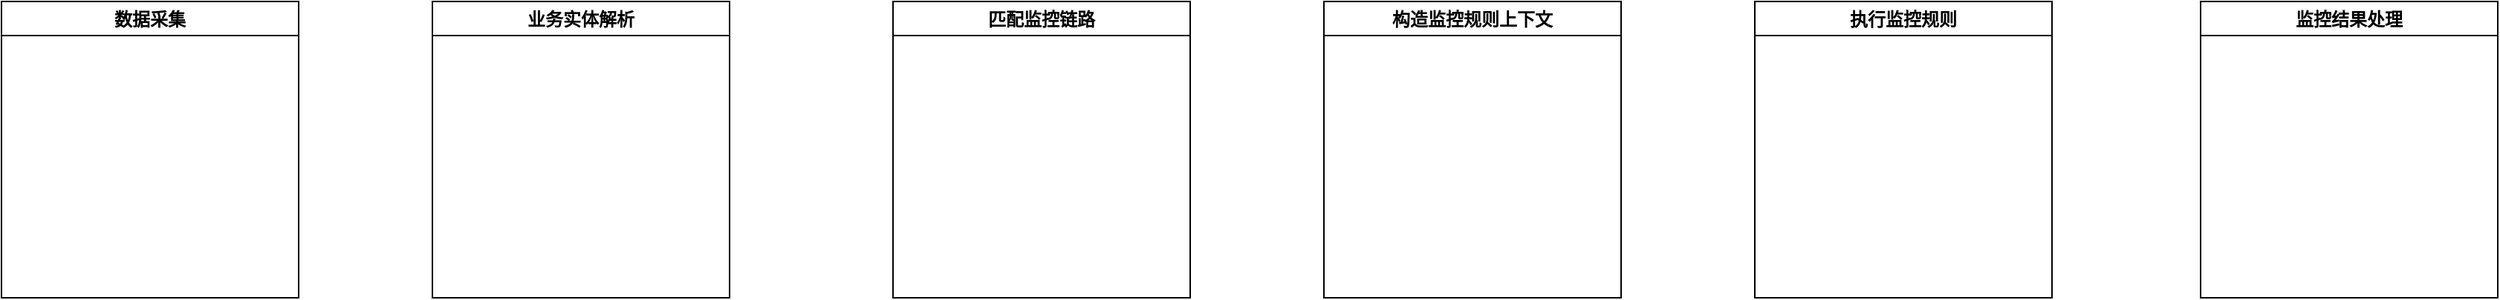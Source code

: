 <mxfile version="20.3.0" type="github">
  <diagram id="D7YODH7v8Cu3DkDxqm7N" name="第 1 页">
    <mxGraphModel dx="1298" dy="834" grid="1" gridSize="10" guides="1" tooltips="1" connect="1" arrows="1" fold="1" page="1" pageScale="1" pageWidth="827" pageHeight="1169" math="0" shadow="0">
      <root>
        <mxCell id="0" />
        <mxCell id="1" parent="0" />
        <mxCell id="Y7YBReNhOn6DADfV4-6s-1" value="数据采集" style="swimlane;" vertex="1" parent="1">
          <mxGeometry x="120" y="210" width="200" height="200" as="geometry" />
        </mxCell>
        <mxCell id="Y7YBReNhOn6DADfV4-6s-2" value="业务实体解析" style="swimlane;" vertex="1" parent="1">
          <mxGeometry x="410" y="210" width="200" height="200" as="geometry" />
        </mxCell>
        <mxCell id="Y7YBReNhOn6DADfV4-6s-3" value="匹配监控链路" style="swimlane;" vertex="1" parent="1">
          <mxGeometry x="720" y="210" width="200" height="200" as="geometry" />
        </mxCell>
        <mxCell id="Y7YBReNhOn6DADfV4-6s-4" value="构造监控规则上下文" style="swimlane;" vertex="1" parent="1">
          <mxGeometry x="1010" y="210" width="200" height="200" as="geometry" />
        </mxCell>
        <mxCell id="Y7YBReNhOn6DADfV4-6s-5" value="执行监控规则" style="swimlane;" vertex="1" parent="1">
          <mxGeometry x="1300" y="210" width="200" height="200" as="geometry" />
        </mxCell>
        <mxCell id="Y7YBReNhOn6DADfV4-6s-6" value="监控结果处理" style="swimlane;" vertex="1" parent="1">
          <mxGeometry x="1600" y="210" width="200" height="200" as="geometry" />
        </mxCell>
      </root>
    </mxGraphModel>
  </diagram>
</mxfile>

